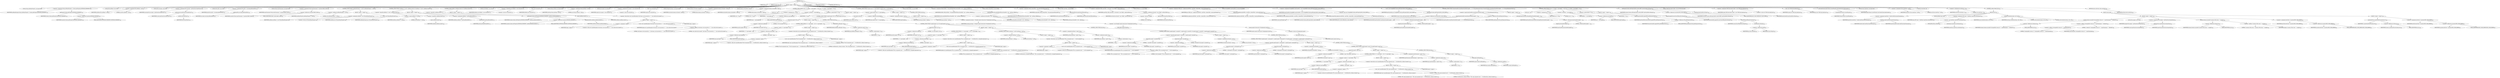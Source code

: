 digraph "run" {  
"211" [label = <(METHOD,run)<SUB>156</SUB>> ]
"10" [label = <(PARAM,this)<SUB>156</SUB>> ]
"212" [label = <(PARAM,String[] args)<SUB>156</SUB>> ]
"213" [label = <(BLOCK,&lt;empty&gt;,&lt;empty&gt;)<SUB>157</SUB>> ]
"214" [label = <(LOCAL,String antHomeProperty: java.lang.String)> ]
"215" [label = <(&lt;operator&gt;.assignment,String antHomeProperty = System.getProperty(ANTHOME_PROPERTY))<SUB>158</SUB>> ]
"216" [label = <(IDENTIFIER,antHomeProperty,String antHomeProperty = System.getProperty(ANTHOME_PROPERTY))<SUB>158</SUB>> ]
"217" [label = <(getProperty,System.getProperty(ANTHOME_PROPERTY))<SUB>158</SUB>> ]
"218" [label = <(IDENTIFIER,System,System.getProperty(ANTHOME_PROPERTY))<SUB>158</SUB>> ]
"219" [label = <(&lt;operator&gt;.fieldAccess,Launcher.ANTHOME_PROPERTY)<SUB>158</SUB>> ]
"220" [label = <(IDENTIFIER,Launcher,System.getProperty(ANTHOME_PROPERTY))<SUB>158</SUB>> ]
"221" [label = <(FIELD_IDENTIFIER,ANTHOME_PROPERTY,ANTHOME_PROPERTY)<SUB>158</SUB>> ]
"12" [label = <(LOCAL,File antHome: java.io.File)> ]
"222" [label = <(&lt;operator&gt;.assignment,File antHome = null)<SUB>159</SUB>> ]
"223" [label = <(IDENTIFIER,antHome,File antHome = null)<SUB>159</SUB>> ]
"224" [label = <(LITERAL,null,File antHome = null)<SUB>159</SUB>> ]
"225" [label = <(LOCAL,File sourceJar: java.io.File)> ]
"226" [label = <(&lt;operator&gt;.assignment,File sourceJar = getClassSource(getClass()))<SUB>161</SUB>> ]
"227" [label = <(IDENTIFIER,sourceJar,File sourceJar = getClassSource(getClass()))<SUB>161</SUB>> ]
"228" [label = <(getClassSource,getClassSource(getClass()))<SUB>161</SUB>> ]
"229" [label = <(IDENTIFIER,Locator,getClassSource(getClass()))<SUB>161</SUB>> ]
"230" [label = <(getClass,this.getClass())<SUB>161</SUB>> ]
"9" [label = <(IDENTIFIER,this,this.getClass())<SUB>161</SUB>> ]
"231" [label = <(LOCAL,File jarDir: java.io.File)> ]
"232" [label = <(&lt;operator&gt;.assignment,File jarDir = sourceJar.getParentFile())<SUB>162</SUB>> ]
"233" [label = <(IDENTIFIER,jarDir,File jarDir = sourceJar.getParentFile())<SUB>162</SUB>> ]
"234" [label = <(getParentFile,sourceJar.getParentFile())<SUB>162</SUB>> ]
"235" [label = <(IDENTIFIER,sourceJar,sourceJar.getParentFile())<SUB>162</SUB>> ]
"236" [label = <(LOCAL,String mainClassname: java.lang.String)> ]
"237" [label = <(&lt;operator&gt;.assignment,String mainClassname = Launcher.MAIN_CLASS)<SUB>163</SUB>> ]
"238" [label = <(IDENTIFIER,mainClassname,String mainClassname = Launcher.MAIN_CLASS)<SUB>163</SUB>> ]
"239" [label = <(&lt;operator&gt;.fieldAccess,Launcher.MAIN_CLASS)<SUB>163</SUB>> ]
"240" [label = <(IDENTIFIER,Launcher,String mainClassname = Launcher.MAIN_CLASS)<SUB>163</SUB>> ]
"241" [label = <(FIELD_IDENTIFIER,MAIN_CLASS,MAIN_CLASS)<SUB>163</SUB>> ]
"242" [label = <(CONTROL_STRUCTURE,if (antHomeProperty != null),if (antHomeProperty != null))<SUB>165</SUB>> ]
"243" [label = <(&lt;operator&gt;.notEquals,antHomeProperty != null)<SUB>165</SUB>> ]
"244" [label = <(IDENTIFIER,antHomeProperty,antHomeProperty != null)<SUB>165</SUB>> ]
"245" [label = <(LITERAL,null,antHomeProperty != null)<SUB>165</SUB>> ]
"246" [label = <(BLOCK,&lt;empty&gt;,&lt;empty&gt;)<SUB>165</SUB>> ]
"247" [label = <(&lt;operator&gt;.assignment,antHome = new File(antHomeProperty))<SUB>166</SUB>> ]
"248" [label = <(IDENTIFIER,antHome,antHome = new File(antHomeProperty))<SUB>166</SUB>> ]
"249" [label = <(&lt;operator&gt;.alloc,new File(antHomeProperty))<SUB>166</SUB>> ]
"250" [label = <(&lt;init&gt;,new File(antHomeProperty))<SUB>166</SUB>> ]
"11" [label = <(IDENTIFIER,antHome,new File(antHomeProperty))<SUB>166</SUB>> ]
"251" [label = <(IDENTIFIER,antHomeProperty,new File(antHomeProperty))<SUB>166</SUB>> ]
"252" [label = <(CONTROL_STRUCTURE,if (antHome == null || !antHome.exists()),if (antHome == null || !antHome.exists()))<SUB>169</SUB>> ]
"253" [label = <(&lt;operator&gt;.logicalOr,antHome == null || !antHome.exists())<SUB>169</SUB>> ]
"254" [label = <(&lt;operator&gt;.equals,antHome == null)<SUB>169</SUB>> ]
"255" [label = <(IDENTIFIER,antHome,antHome == null)<SUB>169</SUB>> ]
"256" [label = <(LITERAL,null,antHome == null)<SUB>169</SUB>> ]
"257" [label = <(&lt;operator&gt;.logicalNot,!antHome.exists())<SUB>169</SUB>> ]
"258" [label = <(exists,antHome.exists())<SUB>169</SUB>> ]
"259" [label = <(IDENTIFIER,antHome,antHome.exists())<SUB>169</SUB>> ]
"260" [label = <(BLOCK,&lt;empty&gt;,&lt;empty&gt;)<SUB>169</SUB>> ]
"261" [label = <(&lt;operator&gt;.assignment,antHome = jarDir.getParentFile())<SUB>170</SUB>> ]
"262" [label = <(IDENTIFIER,antHome,antHome = jarDir.getParentFile())<SUB>170</SUB>> ]
"263" [label = <(getParentFile,jarDir.getParentFile())<SUB>170</SUB>> ]
"264" [label = <(IDENTIFIER,jarDir,jarDir.getParentFile())<SUB>170</SUB>> ]
"265" [label = <(setProperty,System.setProperty(ANTHOME_PROPERTY, antHome.getAbsolutePath()))<SUB>171</SUB>> ]
"266" [label = <(IDENTIFIER,System,System.setProperty(ANTHOME_PROPERTY, antHome.getAbsolutePath()))<SUB>171</SUB>> ]
"267" [label = <(&lt;operator&gt;.fieldAccess,Launcher.ANTHOME_PROPERTY)<SUB>171</SUB>> ]
"268" [label = <(IDENTIFIER,Launcher,System.setProperty(ANTHOME_PROPERTY, antHome.getAbsolutePath()))<SUB>171</SUB>> ]
"269" [label = <(FIELD_IDENTIFIER,ANTHOME_PROPERTY,ANTHOME_PROPERTY)<SUB>171</SUB>> ]
"270" [label = <(getAbsolutePath,antHome.getAbsolutePath())<SUB>171</SUB>> ]
"271" [label = <(IDENTIFIER,antHome,antHome.getAbsolutePath())<SUB>171</SUB>> ]
"272" [label = <(CONTROL_STRUCTURE,if (!antHome.exists()),if (!antHome.exists()))<SUB>174</SUB>> ]
"273" [label = <(&lt;operator&gt;.logicalNot,!antHome.exists())<SUB>174</SUB>> ]
"274" [label = <(exists,antHome.exists())<SUB>174</SUB>> ]
"275" [label = <(IDENTIFIER,antHome,antHome.exists())<SUB>174</SUB>> ]
"276" [label = <(BLOCK,&lt;empty&gt;,&lt;empty&gt;)<SUB>174</SUB>> ]
"277" [label = <(&lt;operator&gt;.throw,throw new LaunchException(&quot;Ant home is set incorrectly or &quot; + &quot;ant could not be located&quot;);)<SUB>175</SUB>> ]
"278" [label = <(BLOCK,&lt;empty&gt;,&lt;empty&gt;)<SUB>175</SUB>> ]
"279" [label = <(&lt;operator&gt;.assignment,&lt;empty&gt;)> ]
"280" [label = <(IDENTIFIER,$obj4,&lt;empty&gt;)> ]
"281" [label = <(&lt;operator&gt;.alloc,new LaunchException(&quot;Ant home is set incorrectly or &quot; + &quot;ant could not be located&quot;))<SUB>175</SUB>> ]
"282" [label = <(&lt;init&gt;,new LaunchException(&quot;Ant home is set incorrectly or &quot; + &quot;ant could not be located&quot;))<SUB>175</SUB>> ]
"283" [label = <(IDENTIFIER,$obj4,new LaunchException(&quot;Ant home is set incorrectly or &quot; + &quot;ant could not be located&quot;))> ]
"284" [label = <(&lt;operator&gt;.addition,&quot;Ant home is set incorrectly or &quot; + &quot;ant could not be located&quot;)<SUB>175</SUB>> ]
"285" [label = <(LITERAL,&quot;Ant home is set incorrectly or &quot;,&quot;Ant home is set incorrectly or &quot; + &quot;ant could not be located&quot;)<SUB>175</SUB>> ]
"286" [label = <(LITERAL,&quot;ant could not be located&quot;,&quot;Ant home is set incorrectly or &quot; + &quot;ant could not be located&quot;)<SUB>176</SUB>> ]
"287" [label = <(IDENTIFIER,$obj4,&lt;empty&gt;)> ]
"14" [label = <(LOCAL,List libPaths: java.util.List)> ]
"288" [label = <(&lt;operator&gt;.assignment,List libPaths = new ArrayList())<SUB>179</SUB>> ]
"289" [label = <(IDENTIFIER,libPaths,List libPaths = new ArrayList())<SUB>179</SUB>> ]
"290" [label = <(&lt;operator&gt;.alloc,new ArrayList())<SUB>179</SUB>> ]
"291" [label = <(&lt;init&gt;,new ArrayList())<SUB>179</SUB>> ]
"13" [label = <(IDENTIFIER,libPaths,new ArrayList())<SUB>179</SUB>> ]
"292" [label = <(LOCAL,String cpString: java.lang.String)> ]
"293" [label = <(&lt;operator&gt;.assignment,String cpString = null)<SUB>180</SUB>> ]
"294" [label = <(IDENTIFIER,cpString,String cpString = null)<SUB>180</SUB>> ]
"295" [label = <(LITERAL,null,String cpString = null)<SUB>180</SUB>> ]
"16" [label = <(LOCAL,List argList: java.util.List)> ]
"296" [label = <(&lt;operator&gt;.assignment,List argList = new ArrayList())<SUB>181</SUB>> ]
"297" [label = <(IDENTIFIER,argList,List argList = new ArrayList())<SUB>181</SUB>> ]
"298" [label = <(&lt;operator&gt;.alloc,new ArrayList())<SUB>181</SUB>> ]
"299" [label = <(&lt;init&gt;,new ArrayList())<SUB>181</SUB>> ]
"15" [label = <(IDENTIFIER,argList,new ArrayList())<SUB>181</SUB>> ]
"300" [label = <(LOCAL,String[] newArgs: java.lang.String[])> ]
"301" [label = <(LOCAL,boolean noUserLib: boolean)> ]
"302" [label = <(&lt;operator&gt;.assignment,boolean noUserLib = false)<SUB>183</SUB>> ]
"303" [label = <(IDENTIFIER,noUserLib,boolean noUserLib = false)<SUB>183</SUB>> ]
"304" [label = <(LITERAL,false,boolean noUserLib = false)<SUB>183</SUB>> ]
"305" [label = <(LOCAL,boolean noClassPath: boolean)> ]
"306" [label = <(&lt;operator&gt;.assignment,boolean noClassPath = false)<SUB>184</SUB>> ]
"307" [label = <(IDENTIFIER,noClassPath,boolean noClassPath = false)<SUB>184</SUB>> ]
"308" [label = <(LITERAL,false,boolean noClassPath = false)<SUB>184</SUB>> ]
"309" [label = <(CONTROL_STRUCTURE,for (int i = 0; Some(i &lt; args.length); ++i),for (int i = 0; Some(i &lt; args.length); ++i))<SUB>186</SUB>> ]
"310" [label = <(LOCAL,int i: int)> ]
"311" [label = <(&lt;operator&gt;.assignment,int i = 0)<SUB>186</SUB>> ]
"312" [label = <(IDENTIFIER,i,int i = 0)<SUB>186</SUB>> ]
"313" [label = <(LITERAL,0,int i = 0)<SUB>186</SUB>> ]
"314" [label = <(&lt;operator&gt;.lessThan,i &lt; args.length)<SUB>186</SUB>> ]
"315" [label = <(IDENTIFIER,i,i &lt; args.length)<SUB>186</SUB>> ]
"316" [label = <(&lt;operator&gt;.fieldAccess,args.length)<SUB>186</SUB>> ]
"317" [label = <(IDENTIFIER,args,i &lt; args.length)<SUB>186</SUB>> ]
"318" [label = <(FIELD_IDENTIFIER,length,length)<SUB>186</SUB>> ]
"319" [label = <(&lt;operator&gt;.preIncrement,++i)<SUB>186</SUB>> ]
"320" [label = <(IDENTIFIER,i,++i)<SUB>186</SUB>> ]
"321" [label = <(BLOCK,&lt;empty&gt;,&lt;empty&gt;)<SUB>186</SUB>> ]
"322" [label = <(CONTROL_STRUCTURE,if (args[i].equals(&quot;-lib&quot;)),if (args[i].equals(&quot;-lib&quot;)))<SUB>187</SUB>> ]
"323" [label = <(equals,this.equals(&quot;-lib&quot;))<SUB>187</SUB>> ]
"324" [label = <(&lt;operator&gt;.indexAccess,args[i])<SUB>187</SUB>> ]
"325" [label = <(IDENTIFIER,args,this.equals(&quot;-lib&quot;))<SUB>187</SUB>> ]
"326" [label = <(IDENTIFIER,i,this.equals(&quot;-lib&quot;))<SUB>187</SUB>> ]
"327" [label = <(LITERAL,&quot;-lib&quot;,this.equals(&quot;-lib&quot;))<SUB>187</SUB>> ]
"328" [label = <(BLOCK,&lt;empty&gt;,&lt;empty&gt;)<SUB>187</SUB>> ]
"329" [label = <(CONTROL_STRUCTURE,if (i == args.length - 1),if (i == args.length - 1))<SUB>188</SUB>> ]
"330" [label = <(&lt;operator&gt;.equals,i == args.length - 1)<SUB>188</SUB>> ]
"331" [label = <(IDENTIFIER,i,i == args.length - 1)<SUB>188</SUB>> ]
"332" [label = <(&lt;operator&gt;.subtraction,args.length - 1)<SUB>188</SUB>> ]
"333" [label = <(&lt;operator&gt;.fieldAccess,args.length)<SUB>188</SUB>> ]
"334" [label = <(IDENTIFIER,args,args.length - 1)<SUB>188</SUB>> ]
"335" [label = <(FIELD_IDENTIFIER,length,length)<SUB>188</SUB>> ]
"336" [label = <(LITERAL,1,args.length - 1)<SUB>188</SUB>> ]
"337" [label = <(BLOCK,&lt;empty&gt;,&lt;empty&gt;)<SUB>188</SUB>> ]
"338" [label = <(&lt;operator&gt;.throw,throw new LaunchException(&quot;The -lib argument must &quot; + &quot;be followed by a library location&quot;);)<SUB>189</SUB>> ]
"339" [label = <(BLOCK,&lt;empty&gt;,&lt;empty&gt;)<SUB>189</SUB>> ]
"340" [label = <(&lt;operator&gt;.assignment,&lt;empty&gt;)> ]
"341" [label = <(IDENTIFIER,$obj7,&lt;empty&gt;)> ]
"342" [label = <(&lt;operator&gt;.alloc,new LaunchException(&quot;The -lib argument must &quot; + &quot;be followed by a library location&quot;))<SUB>189</SUB>> ]
"343" [label = <(&lt;init&gt;,new LaunchException(&quot;The -lib argument must &quot; + &quot;be followed by a library location&quot;))<SUB>189</SUB>> ]
"344" [label = <(IDENTIFIER,$obj7,new LaunchException(&quot;The -lib argument must &quot; + &quot;be followed by a library location&quot;))> ]
"345" [label = <(&lt;operator&gt;.addition,&quot;The -lib argument must &quot; + &quot;be followed by a library location&quot;)<SUB>189</SUB>> ]
"346" [label = <(LITERAL,&quot;The -lib argument must &quot;,&quot;The -lib argument must &quot; + &quot;be followed by a library location&quot;)<SUB>189</SUB>> ]
"347" [label = <(LITERAL,&quot;be followed by a library location&quot;,&quot;The -lib argument must &quot; + &quot;be followed by a library location&quot;)<SUB>190</SUB>> ]
"348" [label = <(IDENTIFIER,$obj7,&lt;empty&gt;)> ]
"349" [label = <(add,libPaths.add(args[++i]))<SUB>192</SUB>> ]
"350" [label = <(IDENTIFIER,libPaths,libPaths.add(args[++i]))<SUB>192</SUB>> ]
"351" [label = <(&lt;operator&gt;.indexAccess,args[++i])<SUB>192</SUB>> ]
"352" [label = <(IDENTIFIER,args,libPaths.add(args[++i]))<SUB>192</SUB>> ]
"353" [label = <(&lt;operator&gt;.preIncrement,++i)<SUB>192</SUB>> ]
"354" [label = <(IDENTIFIER,i,++i)<SUB>192</SUB>> ]
"355" [label = <(CONTROL_STRUCTURE,else,else)<SUB>193</SUB>> ]
"356" [label = <(CONTROL_STRUCTURE,if (args[i].equals(&quot;-cp&quot;)),if (args[i].equals(&quot;-cp&quot;)))<SUB>193</SUB>> ]
"357" [label = <(equals,this.equals(&quot;-cp&quot;))<SUB>193</SUB>> ]
"358" [label = <(&lt;operator&gt;.indexAccess,args[i])<SUB>193</SUB>> ]
"359" [label = <(IDENTIFIER,args,this.equals(&quot;-cp&quot;))<SUB>193</SUB>> ]
"360" [label = <(IDENTIFIER,i,this.equals(&quot;-cp&quot;))<SUB>193</SUB>> ]
"361" [label = <(LITERAL,&quot;-cp&quot;,this.equals(&quot;-cp&quot;))<SUB>193</SUB>> ]
"362" [label = <(BLOCK,&lt;empty&gt;,&lt;empty&gt;)<SUB>193</SUB>> ]
"363" [label = <(CONTROL_STRUCTURE,if (i == args.length - 1),if (i == args.length - 1))<SUB>194</SUB>> ]
"364" [label = <(&lt;operator&gt;.equals,i == args.length - 1)<SUB>194</SUB>> ]
"365" [label = <(IDENTIFIER,i,i == args.length - 1)<SUB>194</SUB>> ]
"366" [label = <(&lt;operator&gt;.subtraction,args.length - 1)<SUB>194</SUB>> ]
"367" [label = <(&lt;operator&gt;.fieldAccess,args.length)<SUB>194</SUB>> ]
"368" [label = <(IDENTIFIER,args,args.length - 1)<SUB>194</SUB>> ]
"369" [label = <(FIELD_IDENTIFIER,length,length)<SUB>194</SUB>> ]
"370" [label = <(LITERAL,1,args.length - 1)<SUB>194</SUB>> ]
"371" [label = <(BLOCK,&lt;empty&gt;,&lt;empty&gt;)<SUB>194</SUB>> ]
"372" [label = <(&lt;operator&gt;.throw,throw new LaunchException(&quot;The -cp argument must &quot; + &quot;be followed by a classpath expression&quot;);)<SUB>195</SUB>> ]
"373" [label = <(BLOCK,&lt;empty&gt;,&lt;empty&gt;)<SUB>195</SUB>> ]
"374" [label = <(&lt;operator&gt;.assignment,&lt;empty&gt;)> ]
"375" [label = <(IDENTIFIER,$obj8,&lt;empty&gt;)> ]
"376" [label = <(&lt;operator&gt;.alloc,new LaunchException(&quot;The -cp argument must &quot; + &quot;be followed by a classpath expression&quot;))<SUB>195</SUB>> ]
"377" [label = <(&lt;init&gt;,new LaunchException(&quot;The -cp argument must &quot; + &quot;be followed by a classpath expression&quot;))<SUB>195</SUB>> ]
"378" [label = <(IDENTIFIER,$obj8,new LaunchException(&quot;The -cp argument must &quot; + &quot;be followed by a classpath expression&quot;))> ]
"379" [label = <(&lt;operator&gt;.addition,&quot;The -cp argument must &quot; + &quot;be followed by a classpath expression&quot;)<SUB>195</SUB>> ]
"380" [label = <(LITERAL,&quot;The -cp argument must &quot;,&quot;The -cp argument must &quot; + &quot;be followed by a classpath expression&quot;)<SUB>195</SUB>> ]
"381" [label = <(LITERAL,&quot;be followed by a classpath expression&quot;,&quot;The -cp argument must &quot; + &quot;be followed by a classpath expression&quot;)<SUB>196</SUB>> ]
"382" [label = <(IDENTIFIER,$obj8,&lt;empty&gt;)> ]
"383" [label = <(CONTROL_STRUCTURE,if (cpString != null),if (cpString != null))<SUB>198</SUB>> ]
"384" [label = <(&lt;operator&gt;.notEquals,cpString != null)<SUB>198</SUB>> ]
"385" [label = <(IDENTIFIER,cpString,cpString != null)<SUB>198</SUB>> ]
"386" [label = <(LITERAL,null,cpString != null)<SUB>198</SUB>> ]
"387" [label = <(BLOCK,&lt;empty&gt;,&lt;empty&gt;)<SUB>198</SUB>> ]
"388" [label = <(&lt;operator&gt;.throw,throw new LaunchException(&quot;The -cp argument must &quot; + &quot;not be repeated&quot;);)<SUB>199</SUB>> ]
"389" [label = <(BLOCK,&lt;empty&gt;,&lt;empty&gt;)<SUB>199</SUB>> ]
"390" [label = <(&lt;operator&gt;.assignment,&lt;empty&gt;)> ]
"391" [label = <(IDENTIFIER,$obj9,&lt;empty&gt;)> ]
"392" [label = <(&lt;operator&gt;.alloc,new LaunchException(&quot;The -cp argument must &quot; + &quot;not be repeated&quot;))<SUB>199</SUB>> ]
"393" [label = <(&lt;init&gt;,new LaunchException(&quot;The -cp argument must &quot; + &quot;not be repeated&quot;))<SUB>199</SUB>> ]
"394" [label = <(IDENTIFIER,$obj9,new LaunchException(&quot;The -cp argument must &quot; + &quot;not be repeated&quot;))> ]
"395" [label = <(&lt;operator&gt;.addition,&quot;The -cp argument must &quot; + &quot;not be repeated&quot;)<SUB>199</SUB>> ]
"396" [label = <(LITERAL,&quot;The -cp argument must &quot;,&quot;The -cp argument must &quot; + &quot;not be repeated&quot;)<SUB>199</SUB>> ]
"397" [label = <(LITERAL,&quot;not be repeated&quot;,&quot;The -cp argument must &quot; + &quot;not be repeated&quot;)<SUB>200</SUB>> ]
"398" [label = <(IDENTIFIER,$obj9,&lt;empty&gt;)> ]
"399" [label = <(&lt;operator&gt;.assignment,cpString = args[++i])<SUB>202</SUB>> ]
"400" [label = <(IDENTIFIER,cpString,cpString = args[++i])<SUB>202</SUB>> ]
"401" [label = <(&lt;operator&gt;.indexAccess,args[++i])<SUB>202</SUB>> ]
"402" [label = <(IDENTIFIER,args,cpString = args[++i])<SUB>202</SUB>> ]
"403" [label = <(&lt;operator&gt;.preIncrement,++i)<SUB>202</SUB>> ]
"404" [label = <(IDENTIFIER,i,++i)<SUB>202</SUB>> ]
"405" [label = <(CONTROL_STRUCTURE,else,else)<SUB>203</SUB>> ]
"406" [label = <(CONTROL_STRUCTURE,if (args[i].equals(&quot;--nouserlib&quot;) || args[i].equals(&quot;-nouserlib&quot;)),if (args[i].equals(&quot;--nouserlib&quot;) || args[i].equals(&quot;-nouserlib&quot;)))<SUB>203</SUB>> ]
"407" [label = <(&lt;operator&gt;.logicalOr,args[i].equals(&quot;--nouserlib&quot;) || args[i].equals(&quot;-nouserlib&quot;))<SUB>203</SUB>> ]
"408" [label = <(equals,this.equals(&quot;--nouserlib&quot;))<SUB>203</SUB>> ]
"409" [label = <(&lt;operator&gt;.indexAccess,args[i])<SUB>203</SUB>> ]
"410" [label = <(IDENTIFIER,args,this.equals(&quot;--nouserlib&quot;))<SUB>203</SUB>> ]
"411" [label = <(IDENTIFIER,i,this.equals(&quot;--nouserlib&quot;))<SUB>203</SUB>> ]
"412" [label = <(LITERAL,&quot;--nouserlib&quot;,this.equals(&quot;--nouserlib&quot;))<SUB>203</SUB>> ]
"413" [label = <(equals,this.equals(&quot;-nouserlib&quot;))<SUB>203</SUB>> ]
"414" [label = <(&lt;operator&gt;.indexAccess,args[i])<SUB>203</SUB>> ]
"415" [label = <(IDENTIFIER,args,this.equals(&quot;-nouserlib&quot;))<SUB>203</SUB>> ]
"416" [label = <(IDENTIFIER,i,this.equals(&quot;-nouserlib&quot;))<SUB>203</SUB>> ]
"417" [label = <(LITERAL,&quot;-nouserlib&quot;,this.equals(&quot;-nouserlib&quot;))<SUB>203</SUB>> ]
"418" [label = <(BLOCK,&lt;empty&gt;,&lt;empty&gt;)<SUB>203</SUB>> ]
"419" [label = <(&lt;operator&gt;.assignment,noUserLib = true)<SUB>204</SUB>> ]
"420" [label = <(IDENTIFIER,noUserLib,noUserLib = true)<SUB>204</SUB>> ]
"421" [label = <(LITERAL,true,noUserLib = true)<SUB>204</SUB>> ]
"422" [label = <(CONTROL_STRUCTURE,else,else)<SUB>205</SUB>> ]
"423" [label = <(CONTROL_STRUCTURE,if (args[i].equals(&quot;--noclasspath&quot;) || args[i].equals(&quot;-noclasspath&quot;)),if (args[i].equals(&quot;--noclasspath&quot;) || args[i].equals(&quot;-noclasspath&quot;)))<SUB>205</SUB>> ]
"424" [label = <(&lt;operator&gt;.logicalOr,args[i].equals(&quot;--noclasspath&quot;) || args[i].equals(&quot;-noclasspath&quot;))<SUB>205</SUB>> ]
"425" [label = <(equals,this.equals(&quot;--noclasspath&quot;))<SUB>205</SUB>> ]
"426" [label = <(&lt;operator&gt;.indexAccess,args[i])<SUB>205</SUB>> ]
"427" [label = <(IDENTIFIER,args,this.equals(&quot;--noclasspath&quot;))<SUB>205</SUB>> ]
"428" [label = <(IDENTIFIER,i,this.equals(&quot;--noclasspath&quot;))<SUB>205</SUB>> ]
"429" [label = <(LITERAL,&quot;--noclasspath&quot;,this.equals(&quot;--noclasspath&quot;))<SUB>205</SUB>> ]
"430" [label = <(equals,this.equals(&quot;-noclasspath&quot;))<SUB>205</SUB>> ]
"431" [label = <(&lt;operator&gt;.indexAccess,args[i])<SUB>205</SUB>> ]
"432" [label = <(IDENTIFIER,args,this.equals(&quot;-noclasspath&quot;))<SUB>205</SUB>> ]
"433" [label = <(IDENTIFIER,i,this.equals(&quot;-noclasspath&quot;))<SUB>205</SUB>> ]
"434" [label = <(LITERAL,&quot;-noclasspath&quot;,this.equals(&quot;-noclasspath&quot;))<SUB>205</SUB>> ]
"435" [label = <(BLOCK,&lt;empty&gt;,&lt;empty&gt;)<SUB>205</SUB>> ]
"436" [label = <(&lt;operator&gt;.assignment,noClassPath = true)<SUB>206</SUB>> ]
"437" [label = <(IDENTIFIER,noClassPath,noClassPath = true)<SUB>206</SUB>> ]
"438" [label = <(LITERAL,true,noClassPath = true)<SUB>206</SUB>> ]
"439" [label = <(CONTROL_STRUCTURE,else,else)<SUB>207</SUB>> ]
"440" [label = <(CONTROL_STRUCTURE,if (args[i].equals(&quot;-main&quot;)),if (args[i].equals(&quot;-main&quot;)))<SUB>207</SUB>> ]
"441" [label = <(equals,this.equals(&quot;-main&quot;))<SUB>207</SUB>> ]
"442" [label = <(&lt;operator&gt;.indexAccess,args[i])<SUB>207</SUB>> ]
"443" [label = <(IDENTIFIER,args,this.equals(&quot;-main&quot;))<SUB>207</SUB>> ]
"444" [label = <(IDENTIFIER,i,this.equals(&quot;-main&quot;))<SUB>207</SUB>> ]
"445" [label = <(LITERAL,&quot;-main&quot;,this.equals(&quot;-main&quot;))<SUB>207</SUB>> ]
"446" [label = <(BLOCK,&lt;empty&gt;,&lt;empty&gt;)<SUB>207</SUB>> ]
"447" [label = <(CONTROL_STRUCTURE,if (i == args.length - 1),if (i == args.length - 1))<SUB>208</SUB>> ]
"448" [label = <(&lt;operator&gt;.equals,i == args.length - 1)<SUB>208</SUB>> ]
"449" [label = <(IDENTIFIER,i,i == args.length - 1)<SUB>208</SUB>> ]
"450" [label = <(&lt;operator&gt;.subtraction,args.length - 1)<SUB>208</SUB>> ]
"451" [label = <(&lt;operator&gt;.fieldAccess,args.length)<SUB>208</SUB>> ]
"452" [label = <(IDENTIFIER,args,args.length - 1)<SUB>208</SUB>> ]
"453" [label = <(FIELD_IDENTIFIER,length,length)<SUB>208</SUB>> ]
"454" [label = <(LITERAL,1,args.length - 1)<SUB>208</SUB>> ]
"455" [label = <(BLOCK,&lt;empty&gt;,&lt;empty&gt;)<SUB>208</SUB>> ]
"456" [label = <(&lt;operator&gt;.throw,throw new LaunchException(&quot;The -main argument must &quot; + &quot;be followed by a library location&quot;);)<SUB>209</SUB>> ]
"457" [label = <(BLOCK,&lt;empty&gt;,&lt;empty&gt;)<SUB>209</SUB>> ]
"458" [label = <(&lt;operator&gt;.assignment,&lt;empty&gt;)> ]
"459" [label = <(IDENTIFIER,$obj10,&lt;empty&gt;)> ]
"460" [label = <(&lt;operator&gt;.alloc,new LaunchException(&quot;The -main argument must &quot; + &quot;be followed by a library location&quot;))<SUB>209</SUB>> ]
"461" [label = <(&lt;init&gt;,new LaunchException(&quot;The -main argument must &quot; + &quot;be followed by a library location&quot;))<SUB>209</SUB>> ]
"462" [label = <(IDENTIFIER,$obj10,new LaunchException(&quot;The -main argument must &quot; + &quot;be followed by a library location&quot;))> ]
"463" [label = <(&lt;operator&gt;.addition,&quot;The -main argument must &quot; + &quot;be followed by a library location&quot;)<SUB>209</SUB>> ]
"464" [label = <(LITERAL,&quot;The -main argument must &quot;,&quot;The -main argument must &quot; + &quot;be followed by a library location&quot;)<SUB>209</SUB>> ]
"465" [label = <(LITERAL,&quot;be followed by a library location&quot;,&quot;The -main argument must &quot; + &quot;be followed by a library location&quot;)<SUB>210</SUB>> ]
"466" [label = <(IDENTIFIER,$obj10,&lt;empty&gt;)> ]
"467" [label = <(&lt;operator&gt;.assignment,mainClassname = args[++i])<SUB>212</SUB>> ]
"468" [label = <(IDENTIFIER,mainClassname,mainClassname = args[++i])<SUB>212</SUB>> ]
"469" [label = <(&lt;operator&gt;.indexAccess,args[++i])<SUB>212</SUB>> ]
"470" [label = <(IDENTIFIER,args,mainClassname = args[++i])<SUB>212</SUB>> ]
"471" [label = <(&lt;operator&gt;.preIncrement,++i)<SUB>212</SUB>> ]
"472" [label = <(IDENTIFIER,i,++i)<SUB>212</SUB>> ]
"473" [label = <(CONTROL_STRUCTURE,else,else)<SUB>213</SUB>> ]
"474" [label = <(BLOCK,&lt;empty&gt;,&lt;empty&gt;)<SUB>213</SUB>> ]
"475" [label = <(add,argList.add(args[i]))<SUB>214</SUB>> ]
"476" [label = <(IDENTIFIER,argList,argList.add(args[i]))<SUB>214</SUB>> ]
"477" [label = <(&lt;operator&gt;.indexAccess,args[i])<SUB>214</SUB>> ]
"478" [label = <(IDENTIFIER,args,argList.add(args[i]))<SUB>214</SUB>> ]
"479" [label = <(IDENTIFIER,i,argList.add(args[i]))<SUB>214</SUB>> ]
"480" [label = <(CONTROL_STRUCTURE,if (argList.size() == args.length),if (argList.size() == args.length))<SUB>221</SUB>> ]
"481" [label = <(&lt;operator&gt;.equals,argList.size() == args.length)<SUB>221</SUB>> ]
"482" [label = <(size,argList.size())<SUB>221</SUB>> ]
"483" [label = <(IDENTIFIER,argList,argList.size())<SUB>221</SUB>> ]
"484" [label = <(&lt;operator&gt;.fieldAccess,args.length)<SUB>221</SUB>> ]
"485" [label = <(IDENTIFIER,args,argList.size() == args.length)<SUB>221</SUB>> ]
"486" [label = <(FIELD_IDENTIFIER,length,length)<SUB>221</SUB>> ]
"487" [label = <(BLOCK,&lt;empty&gt;,&lt;empty&gt;)<SUB>221</SUB>> ]
"488" [label = <(&lt;operator&gt;.assignment,newArgs = args)<SUB>222</SUB>> ]
"489" [label = <(IDENTIFIER,newArgs,newArgs = args)<SUB>222</SUB>> ]
"490" [label = <(IDENTIFIER,args,newArgs = args)<SUB>222</SUB>> ]
"491" [label = <(CONTROL_STRUCTURE,else,else)<SUB>223</SUB>> ]
"492" [label = <(BLOCK,&lt;empty&gt;,&lt;empty&gt;)<SUB>223</SUB>> ]
"493" [label = <(&lt;operator&gt;.assignment,newArgs = (String[]) argList.toArray(new String[argList.size()]))<SUB>224</SUB>> ]
"494" [label = <(IDENTIFIER,newArgs,newArgs = (String[]) argList.toArray(new String[argList.size()]))<SUB>224</SUB>> ]
"495" [label = <(&lt;operator&gt;.cast,(String[]) argList.toArray(new String[argList.size()]))<SUB>224</SUB>> ]
"496" [label = <(TYPE_REF,String[],String[])<SUB>224</SUB>> ]
"497" [label = <(toArray,argList.toArray(new String[argList.size()]))<SUB>224</SUB>> ]
"498" [label = <(IDENTIFIER,argList,argList.toArray(new String[argList.size()]))<SUB>224</SUB>> ]
"499" [label = <(&lt;operator&gt;.alloc,new String[argList.size()])> ]
"500" [label = <(size,argList.size())<SUB>224</SUB>> ]
"501" [label = <(IDENTIFIER,argList,argList.size())<SUB>224</SUB>> ]
"502" [label = <(LOCAL,URL[] libURLs: java.net.URL[])> ]
"503" [label = <(&lt;operator&gt;.assignment,URL[] libURLs = this.getLibPathURLs(noClassPath ? null : cpString, libPaths))<SUB>227</SUB>> ]
"504" [label = <(IDENTIFIER,libURLs,URL[] libURLs = this.getLibPathURLs(noClassPath ? null : cpString, libPaths))<SUB>227</SUB>> ]
"505" [label = <(getLibPathURLs,this.getLibPathURLs(noClassPath ? null : cpString, libPaths))<SUB>227</SUB>> ]
"17" [label = <(IDENTIFIER,this,this.getLibPathURLs(noClassPath ? null : cpString, libPaths))<SUB>227</SUB>> ]
"506" [label = <(&lt;operator&gt;.conditional,noClassPath ? null : cpString)<SUB>228</SUB>> ]
"507" [label = <(IDENTIFIER,noClassPath,noClassPath ? null : cpString)<SUB>228</SUB>> ]
"508" [label = <(LITERAL,null,noClassPath ? null : cpString)<SUB>228</SUB>> ]
"509" [label = <(IDENTIFIER,cpString,noClassPath ? null : cpString)<SUB>228</SUB>> ]
"510" [label = <(IDENTIFIER,libPaths,this.getLibPathURLs(noClassPath ? null : cpString, libPaths))<SUB>228</SUB>> ]
"511" [label = <(LOCAL,URL[] systemURLs: java.net.URL[])> ]
"512" [label = <(&lt;operator&gt;.assignment,URL[] systemURLs = this.getSystemURLs(jarDir))<SUB>229</SUB>> ]
"513" [label = <(IDENTIFIER,systemURLs,URL[] systemURLs = this.getSystemURLs(jarDir))<SUB>229</SUB>> ]
"514" [label = <(getSystemURLs,this.getSystemURLs(jarDir))<SUB>229</SUB>> ]
"18" [label = <(IDENTIFIER,this,this.getSystemURLs(jarDir))<SUB>229</SUB>> ]
"515" [label = <(IDENTIFIER,jarDir,this.getSystemURLs(jarDir))<SUB>229</SUB>> ]
"516" [label = <(LOCAL,URL[] userURLs: java.net.URL[])> ]
"517" [label = <(&lt;operator&gt;.assignment,URL[] userURLs = noUserLib ? new URL[0] : getUserURLs())<SUB>230</SUB>> ]
"518" [label = <(IDENTIFIER,userURLs,URL[] userURLs = noUserLib ? new URL[0] : getUserURLs())<SUB>230</SUB>> ]
"519" [label = <(&lt;operator&gt;.conditional,noUserLib ? new URL[0] : getUserURLs())<SUB>230</SUB>> ]
"520" [label = <(IDENTIFIER,noUserLib,noUserLib ? new URL[0] : getUserURLs())<SUB>230</SUB>> ]
"521" [label = <(&lt;operator&gt;.alloc,new URL[0])> ]
"522" [label = <(LITERAL,0,new URL[0])<SUB>230</SUB>> ]
"523" [label = <(getUserURLs,this.getUserURLs())<SUB>230</SUB>> ]
"19" [label = <(IDENTIFIER,this,this.getUserURLs())<SUB>230</SUB>> ]
"524" [label = <(LOCAL,URL[] jars: java.net.URL[])> ]
"525" [label = <(&lt;operator&gt;.assignment,URL[] jars = getJarArray(libURLs, userURLs, systemURLs, Locator.getToolsJar()))<SUB>232</SUB>> ]
"526" [label = <(IDENTIFIER,jars,URL[] jars = getJarArray(libURLs, userURLs, systemURLs, Locator.getToolsJar()))<SUB>232</SUB>> ]
"527" [label = <(getJarArray,getJarArray(libURLs, userURLs, systemURLs, Locator.getToolsJar()))<SUB>232</SUB>> ]
"20" [label = <(IDENTIFIER,this,getJarArray(libURLs, userURLs, systemURLs, Locator.getToolsJar()))<SUB>232</SUB>> ]
"528" [label = <(IDENTIFIER,libURLs,getJarArray(libURLs, userURLs, systemURLs, Locator.getToolsJar()))<SUB>233</SUB>> ]
"529" [label = <(IDENTIFIER,userURLs,getJarArray(libURLs, userURLs, systemURLs, Locator.getToolsJar()))<SUB>233</SUB>> ]
"530" [label = <(IDENTIFIER,systemURLs,getJarArray(libURLs, userURLs, systemURLs, Locator.getToolsJar()))<SUB>233</SUB>> ]
"531" [label = <(getToolsJar,getToolsJar())<SUB>233</SUB>> ]
"532" [label = <(IDENTIFIER,Locator,getToolsJar())<SUB>233</SUB>> ]
"22" [label = <(LOCAL,StringBuffer baseClassPath: java.lang.StringBuffer)> ]
"533" [label = <(&lt;operator&gt;.assignment,StringBuffer baseClassPath = new StringBuffer(System.getProperty(JAVA_CLASS_PATH)))<SUB>236</SUB>> ]
"534" [label = <(IDENTIFIER,baseClassPath,StringBuffer baseClassPath = new StringBuffer(System.getProperty(JAVA_CLASS_PATH)))<SUB>236</SUB>> ]
"535" [label = <(&lt;operator&gt;.alloc,new StringBuffer(System.getProperty(JAVA_CLASS_PATH)))<SUB>237</SUB>> ]
"536" [label = <(&lt;init&gt;,new StringBuffer(System.getProperty(JAVA_CLASS_PATH)))<SUB>237</SUB>> ]
"21" [label = <(IDENTIFIER,baseClassPath,new StringBuffer(System.getProperty(JAVA_CLASS_PATH)))<SUB>236</SUB>> ]
"537" [label = <(getProperty,System.getProperty(JAVA_CLASS_PATH))<SUB>237</SUB>> ]
"538" [label = <(IDENTIFIER,System,System.getProperty(JAVA_CLASS_PATH))<SUB>237</SUB>> ]
"539" [label = <(&lt;operator&gt;.fieldAccess,Launcher.JAVA_CLASS_PATH)<SUB>237</SUB>> ]
"540" [label = <(IDENTIFIER,Launcher,System.getProperty(JAVA_CLASS_PATH))<SUB>237</SUB>> ]
"541" [label = <(FIELD_IDENTIFIER,JAVA_CLASS_PATH,JAVA_CLASS_PATH)<SUB>237</SUB>> ]
"542" [label = <(CONTROL_STRUCTURE,if (baseClassPath.charAt(baseClassPath.length() - 1) == File.pathSeparatorChar),if (baseClassPath.charAt(baseClassPath.length() - 1) == File.pathSeparatorChar))<SUB>238</SUB>> ]
"543" [label = <(&lt;operator&gt;.equals,baseClassPath.charAt(baseClassPath.length() - 1) == File.pathSeparatorChar)<SUB>238</SUB>> ]
"544" [label = <(charAt,baseClassPath.charAt(baseClassPath.length() - 1))<SUB>238</SUB>> ]
"545" [label = <(IDENTIFIER,baseClassPath,baseClassPath.charAt(baseClassPath.length() - 1))<SUB>238</SUB>> ]
"546" [label = <(&lt;operator&gt;.subtraction,baseClassPath.length() - 1)<SUB>238</SUB>> ]
"547" [label = <(length,baseClassPath.length())<SUB>238</SUB>> ]
"548" [label = <(IDENTIFIER,baseClassPath,baseClassPath.length())<SUB>238</SUB>> ]
"549" [label = <(LITERAL,1,baseClassPath.length() - 1)<SUB>238</SUB>> ]
"550" [label = <(&lt;operator&gt;.fieldAccess,File.pathSeparatorChar)<SUB>239</SUB>> ]
"551" [label = <(IDENTIFIER,File,baseClassPath.charAt(baseClassPath.length() - 1) == File.pathSeparatorChar)<SUB>239</SUB>> ]
"552" [label = <(FIELD_IDENTIFIER,pathSeparatorChar,pathSeparatorChar)<SUB>239</SUB>> ]
"553" [label = <(BLOCK,&lt;empty&gt;,&lt;empty&gt;)<SUB>239</SUB>> ]
"554" [label = <(setLength,baseClassPath.setLength(baseClassPath.length() - 1))<SUB>240</SUB>> ]
"555" [label = <(IDENTIFIER,baseClassPath,baseClassPath.setLength(baseClassPath.length() - 1))<SUB>240</SUB>> ]
"556" [label = <(&lt;operator&gt;.subtraction,baseClassPath.length() - 1)<SUB>240</SUB>> ]
"557" [label = <(length,baseClassPath.length())<SUB>240</SUB>> ]
"558" [label = <(IDENTIFIER,baseClassPath,baseClassPath.length())<SUB>240</SUB>> ]
"559" [label = <(LITERAL,1,baseClassPath.length() - 1)<SUB>240</SUB>> ]
"560" [label = <(CONTROL_STRUCTURE,for (int i = 0; Some(i &lt; jars.length); ++i),for (int i = 0; Some(i &lt; jars.length); ++i))<SUB>243</SUB>> ]
"561" [label = <(LOCAL,int i: int)> ]
"562" [label = <(&lt;operator&gt;.assignment,int i = 0)<SUB>243</SUB>> ]
"563" [label = <(IDENTIFIER,i,int i = 0)<SUB>243</SUB>> ]
"564" [label = <(LITERAL,0,int i = 0)<SUB>243</SUB>> ]
"565" [label = <(&lt;operator&gt;.lessThan,i &lt; jars.length)<SUB>243</SUB>> ]
"566" [label = <(IDENTIFIER,i,i &lt; jars.length)<SUB>243</SUB>> ]
"567" [label = <(&lt;operator&gt;.fieldAccess,jars.length)<SUB>243</SUB>> ]
"568" [label = <(IDENTIFIER,jars,i &lt; jars.length)<SUB>243</SUB>> ]
"569" [label = <(FIELD_IDENTIFIER,length,length)<SUB>243</SUB>> ]
"570" [label = <(&lt;operator&gt;.preIncrement,++i)<SUB>243</SUB>> ]
"571" [label = <(IDENTIFIER,i,++i)<SUB>243</SUB>> ]
"572" [label = <(BLOCK,&lt;empty&gt;,&lt;empty&gt;)<SUB>243</SUB>> ]
"573" [label = <(append,baseClassPath.append(File.pathSeparatorChar))<SUB>244</SUB>> ]
"574" [label = <(IDENTIFIER,baseClassPath,baseClassPath.append(File.pathSeparatorChar))<SUB>244</SUB>> ]
"575" [label = <(&lt;operator&gt;.fieldAccess,File.pathSeparatorChar)<SUB>244</SUB>> ]
"576" [label = <(IDENTIFIER,File,baseClassPath.append(File.pathSeparatorChar))<SUB>244</SUB>> ]
"577" [label = <(FIELD_IDENTIFIER,pathSeparatorChar,pathSeparatorChar)<SUB>244</SUB>> ]
"578" [label = <(append,append(Locator.fromURI(jars[i].toString())))<SUB>245</SUB>> ]
"579" [label = <(IDENTIFIER,baseClassPath,append(Locator.fromURI(jars[i].toString())))<SUB>245</SUB>> ]
"580" [label = <(fromURI,fromURI(jars[i].toString()))<SUB>245</SUB>> ]
"581" [label = <(IDENTIFIER,Locator,fromURI(jars[i].toString()))<SUB>245</SUB>> ]
"582" [label = <(toString,this.toString())<SUB>245</SUB>> ]
"583" [label = <(&lt;operator&gt;.indexAccess,jars[i])<SUB>245</SUB>> ]
"584" [label = <(IDENTIFIER,jars,this.toString())<SUB>245</SUB>> ]
"585" [label = <(IDENTIFIER,i,this.toString())<SUB>245</SUB>> ]
"586" [label = <(setProperty,System.setProperty(JAVA_CLASS_PATH, baseClassPath.toString()))<SUB>248</SUB>> ]
"587" [label = <(IDENTIFIER,System,System.setProperty(JAVA_CLASS_PATH, baseClassPath.toString()))<SUB>248</SUB>> ]
"588" [label = <(&lt;operator&gt;.fieldAccess,Launcher.JAVA_CLASS_PATH)<SUB>248</SUB>> ]
"589" [label = <(IDENTIFIER,Launcher,System.setProperty(JAVA_CLASS_PATH, baseClassPath.toString()))<SUB>248</SUB>> ]
"590" [label = <(FIELD_IDENTIFIER,JAVA_CLASS_PATH,JAVA_CLASS_PATH)<SUB>248</SUB>> ]
"591" [label = <(toString,baseClassPath.toString())<SUB>248</SUB>> ]
"592" [label = <(IDENTIFIER,baseClassPath,baseClassPath.toString())<SUB>248</SUB>> ]
"24" [label = <(LOCAL,URLClassLoader loader: java.net.URLClassLoader)> ]
"593" [label = <(&lt;operator&gt;.assignment,URLClassLoader loader = new URLClassLoader(jars))<SUB>250</SUB>> ]
"594" [label = <(IDENTIFIER,loader,URLClassLoader loader = new URLClassLoader(jars))<SUB>250</SUB>> ]
"595" [label = <(&lt;operator&gt;.alloc,new URLClassLoader(jars))<SUB>250</SUB>> ]
"596" [label = <(&lt;init&gt;,new URLClassLoader(jars))<SUB>250</SUB>> ]
"23" [label = <(IDENTIFIER,loader,new URLClassLoader(jars))<SUB>250</SUB>> ]
"597" [label = <(IDENTIFIER,jars,new URLClassLoader(jars))<SUB>250</SUB>> ]
"598" [label = <(setContextClassLoader,Thread.currentThread().setContextClassLoader(loader))<SUB>251</SUB>> ]
"599" [label = <(currentThread,Thread.currentThread())<SUB>251</SUB>> ]
"600" [label = <(IDENTIFIER,Thread,Thread.currentThread())<SUB>251</SUB>> ]
"601" [label = <(IDENTIFIER,loader,Thread.currentThread().setContextClassLoader(loader))<SUB>251</SUB>> ]
"602" [label = <(LOCAL,Class mainClass: java.lang.Class)> ]
"603" [label = <(&lt;operator&gt;.assignment,Class mainClass = null)<SUB>252</SUB>> ]
"604" [label = <(IDENTIFIER,mainClass,Class mainClass = null)<SUB>252</SUB>> ]
"605" [label = <(LITERAL,null,Class mainClass = null)<SUB>252</SUB>> ]
"606" [label = <(LOCAL,int exitCode: int)> ]
"607" [label = <(&lt;operator&gt;.assignment,int exitCode = 0)<SUB>253</SUB>> ]
"608" [label = <(IDENTIFIER,exitCode,int exitCode = 0)<SUB>253</SUB>> ]
"609" [label = <(LITERAL,0,int exitCode = 0)<SUB>253</SUB>> ]
"610" [label = <(CONTROL_STRUCTURE,try,try)<SUB>254</SUB>> ]
"611" [label = <(BLOCK,try,try)<SUB>254</SUB>> ]
"612" [label = <(&lt;operator&gt;.assignment,mainClass = loader.loadClass(mainClassname))<SUB>255</SUB>> ]
"613" [label = <(IDENTIFIER,mainClass,mainClass = loader.loadClass(mainClassname))<SUB>255</SUB>> ]
"614" [label = <(loadClass,loader.loadClass(mainClassname))<SUB>255</SUB>> ]
"615" [label = <(IDENTIFIER,loader,loader.loadClass(mainClassname))<SUB>255</SUB>> ]
"616" [label = <(IDENTIFIER,mainClassname,loader.loadClass(mainClassname))<SUB>255</SUB>> ]
"617" [label = <(LOCAL,AntMain main: ANY)> ]
"618" [label = <(&lt;operator&gt;.assignment,ANY main = (AntMain) mainClass.newInstance())<SUB>256</SUB>> ]
"619" [label = <(IDENTIFIER,main,ANY main = (AntMain) mainClass.newInstance())<SUB>256</SUB>> ]
"620" [label = <(&lt;operator&gt;.cast,(AntMain) mainClass.newInstance())<SUB>256</SUB>> ]
"621" [label = <(TYPE_REF,AntMain,AntMain)<SUB>256</SUB>> ]
"622" [label = <(newInstance,mainClass.newInstance())<SUB>256</SUB>> ]
"623" [label = <(IDENTIFIER,mainClass,mainClass.newInstance())<SUB>256</SUB>> ]
"624" [label = <(startAnt,startAnt(newArgs, null, null))<SUB>257</SUB>> ]
"625" [label = <(IDENTIFIER,main,startAnt(newArgs, null, null))<SUB>257</SUB>> ]
"626" [label = <(IDENTIFIER,newArgs,startAnt(newArgs, null, null))<SUB>257</SUB>> ]
"627" [label = <(LITERAL,null,startAnt(newArgs, null, null))<SUB>257</SUB>> ]
"628" [label = <(LITERAL,null,startAnt(newArgs, null, null))<SUB>257</SUB>> ]
"629" [label = <(BLOCK,catch,catch)> ]
"630" [label = <(BLOCK,&lt;empty&gt;,&lt;empty&gt;)<SUB>258</SUB>> ]
"631" [label = <(println,System.err.println(&quot;Incompatible version of &quot; + mainClassname + &quot; detected&quot;))<SUB>259</SUB>> ]
"632" [label = <(&lt;operator&gt;.fieldAccess,System.err)<SUB>259</SUB>> ]
"633" [label = <(IDENTIFIER,System,System.err.println(&quot;Incompatible version of &quot; + mainClassname + &quot; detected&quot;))<SUB>259</SUB>> ]
"634" [label = <(FIELD_IDENTIFIER,err,err)<SUB>259</SUB>> ]
"635" [label = <(&lt;operator&gt;.addition,&quot;Incompatible version of &quot; + mainClassname + &quot; detected&quot;)<SUB>260</SUB>> ]
"636" [label = <(&lt;operator&gt;.addition,&quot;Incompatible version of &quot; + mainClassname)<SUB>260</SUB>> ]
"637" [label = <(LITERAL,&quot;Incompatible version of &quot;,&quot;Incompatible version of &quot; + mainClassname)<SUB>260</SUB>> ]
"638" [label = <(IDENTIFIER,mainClassname,&quot;Incompatible version of &quot; + mainClassname)<SUB>260</SUB>> ]
"639" [label = <(LITERAL,&quot; detected&quot;,&quot;Incompatible version of &quot; + mainClassname + &quot; detected&quot;)<SUB>260</SUB>> ]
"640" [label = <(LOCAL,File mainJar: java.io.File)> ]
"641" [label = <(&lt;operator&gt;.assignment,File mainJar = getClassSource(mainClass))<SUB>261</SUB>> ]
"642" [label = <(IDENTIFIER,mainJar,File mainJar = getClassSource(mainClass))<SUB>261</SUB>> ]
"643" [label = <(getClassSource,getClassSource(mainClass))<SUB>261</SUB>> ]
"644" [label = <(IDENTIFIER,Locator,getClassSource(mainClass))<SUB>261</SUB>> ]
"645" [label = <(IDENTIFIER,mainClass,getClassSource(mainClass))<SUB>261</SUB>> ]
"646" [label = <(println,System.err.println(&quot;Location of this class &quot; + mainJar))<SUB>262</SUB>> ]
"647" [label = <(&lt;operator&gt;.fieldAccess,System.err)<SUB>262</SUB>> ]
"648" [label = <(IDENTIFIER,System,System.err.println(&quot;Location of this class &quot; + mainJar))<SUB>262</SUB>> ]
"649" [label = <(FIELD_IDENTIFIER,err,err)<SUB>262</SUB>> ]
"650" [label = <(&lt;operator&gt;.addition,&quot;Location of this class &quot; + mainJar)<SUB>263</SUB>> ]
"651" [label = <(LITERAL,&quot;Location of this class &quot;,&quot;Location of this class &quot; + mainJar)<SUB>263</SUB>> ]
"652" [label = <(IDENTIFIER,mainJar,&quot;Location of this class &quot; + mainJar)<SUB>263</SUB>> ]
"653" [label = <(&lt;operator&gt;.assignment,exitCode = Launcher.EXIT_CODE_ERROR)<SUB>264</SUB>> ]
"654" [label = <(IDENTIFIER,exitCode,exitCode = Launcher.EXIT_CODE_ERROR)<SUB>264</SUB>> ]
"655" [label = <(&lt;operator&gt;.fieldAccess,Launcher.EXIT_CODE_ERROR)<SUB>264</SUB>> ]
"656" [label = <(IDENTIFIER,Launcher,exitCode = Launcher.EXIT_CODE_ERROR)<SUB>264</SUB>> ]
"657" [label = <(FIELD_IDENTIFIER,EXIT_CODE_ERROR,EXIT_CODE_ERROR)<SUB>264</SUB>> ]
"658" [label = <(BLOCK,&lt;empty&gt;,&lt;empty&gt;)<SUB>265</SUB>> ]
"659" [label = <(printStackTrace,t.printStackTrace(System.err))<SUB>266</SUB>> ]
"660" [label = <(IDENTIFIER,t,t.printStackTrace(System.err))<SUB>266</SUB>> ]
"661" [label = <(&lt;operator&gt;.fieldAccess,System.err)<SUB>266</SUB>> ]
"662" [label = <(IDENTIFIER,System,t.printStackTrace(System.err))<SUB>266</SUB>> ]
"663" [label = <(FIELD_IDENTIFIER,err,err)<SUB>266</SUB>> ]
"664" [label = <(&lt;operator&gt;.assignment,exitCode = Launcher.EXIT_CODE_ERROR)<SUB>267</SUB>> ]
"665" [label = <(IDENTIFIER,exitCode,exitCode = Launcher.EXIT_CODE_ERROR)<SUB>267</SUB>> ]
"666" [label = <(&lt;operator&gt;.fieldAccess,Launcher.EXIT_CODE_ERROR)<SUB>267</SUB>> ]
"667" [label = <(IDENTIFIER,Launcher,exitCode = Launcher.EXIT_CODE_ERROR)<SUB>267</SUB>> ]
"668" [label = <(FIELD_IDENTIFIER,EXIT_CODE_ERROR,EXIT_CODE_ERROR)<SUB>267</SUB>> ]
"669" [label = <(RETURN,return exitCode;,return exitCode;)<SUB>269</SUB>> ]
"670" [label = <(IDENTIFIER,exitCode,return exitCode;)<SUB>269</SUB>> ]
"671" [label = <(MODIFIER,PRIVATE)> ]
"672" [label = <(MODIFIER,VIRTUAL)> ]
"673" [label = <(METHOD_RETURN,int)<SUB>156</SUB>> ]
  "211" -> "10" 
  "211" -> "212" 
  "211" -> "213" 
  "211" -> "671" 
  "211" -> "672" 
  "211" -> "673" 
  "213" -> "214" 
  "213" -> "215" 
  "213" -> "12" 
  "213" -> "222" 
  "213" -> "225" 
  "213" -> "226" 
  "213" -> "231" 
  "213" -> "232" 
  "213" -> "236" 
  "213" -> "237" 
  "213" -> "242" 
  "213" -> "252" 
  "213" -> "272" 
  "213" -> "14" 
  "213" -> "288" 
  "213" -> "291" 
  "213" -> "292" 
  "213" -> "293" 
  "213" -> "16" 
  "213" -> "296" 
  "213" -> "299" 
  "213" -> "300" 
  "213" -> "301" 
  "213" -> "302" 
  "213" -> "305" 
  "213" -> "306" 
  "213" -> "309" 
  "213" -> "480" 
  "213" -> "502" 
  "213" -> "503" 
  "213" -> "511" 
  "213" -> "512" 
  "213" -> "516" 
  "213" -> "517" 
  "213" -> "524" 
  "213" -> "525" 
  "213" -> "22" 
  "213" -> "533" 
  "213" -> "536" 
  "213" -> "542" 
  "213" -> "560" 
  "213" -> "586" 
  "213" -> "24" 
  "213" -> "593" 
  "213" -> "596" 
  "213" -> "598" 
  "213" -> "602" 
  "213" -> "603" 
  "213" -> "606" 
  "213" -> "607" 
  "213" -> "610" 
  "213" -> "669" 
  "215" -> "216" 
  "215" -> "217" 
  "217" -> "218" 
  "217" -> "219" 
  "219" -> "220" 
  "219" -> "221" 
  "222" -> "223" 
  "222" -> "224" 
  "226" -> "227" 
  "226" -> "228" 
  "228" -> "229" 
  "228" -> "230" 
  "230" -> "9" 
  "232" -> "233" 
  "232" -> "234" 
  "234" -> "235" 
  "237" -> "238" 
  "237" -> "239" 
  "239" -> "240" 
  "239" -> "241" 
  "242" -> "243" 
  "242" -> "246" 
  "243" -> "244" 
  "243" -> "245" 
  "246" -> "247" 
  "246" -> "250" 
  "247" -> "248" 
  "247" -> "249" 
  "250" -> "11" 
  "250" -> "251" 
  "252" -> "253" 
  "252" -> "260" 
  "253" -> "254" 
  "253" -> "257" 
  "254" -> "255" 
  "254" -> "256" 
  "257" -> "258" 
  "258" -> "259" 
  "260" -> "261" 
  "260" -> "265" 
  "261" -> "262" 
  "261" -> "263" 
  "263" -> "264" 
  "265" -> "266" 
  "265" -> "267" 
  "265" -> "270" 
  "267" -> "268" 
  "267" -> "269" 
  "270" -> "271" 
  "272" -> "273" 
  "272" -> "276" 
  "273" -> "274" 
  "274" -> "275" 
  "276" -> "277" 
  "277" -> "278" 
  "278" -> "279" 
  "278" -> "282" 
  "278" -> "287" 
  "279" -> "280" 
  "279" -> "281" 
  "282" -> "283" 
  "282" -> "284" 
  "284" -> "285" 
  "284" -> "286" 
  "288" -> "289" 
  "288" -> "290" 
  "291" -> "13" 
  "293" -> "294" 
  "293" -> "295" 
  "296" -> "297" 
  "296" -> "298" 
  "299" -> "15" 
  "302" -> "303" 
  "302" -> "304" 
  "306" -> "307" 
  "306" -> "308" 
  "309" -> "310" 
  "309" -> "311" 
  "309" -> "314" 
  "309" -> "319" 
  "309" -> "321" 
  "311" -> "312" 
  "311" -> "313" 
  "314" -> "315" 
  "314" -> "316" 
  "316" -> "317" 
  "316" -> "318" 
  "319" -> "320" 
  "321" -> "322" 
  "322" -> "323" 
  "322" -> "328" 
  "322" -> "355" 
  "323" -> "324" 
  "323" -> "327" 
  "324" -> "325" 
  "324" -> "326" 
  "328" -> "329" 
  "328" -> "349" 
  "329" -> "330" 
  "329" -> "337" 
  "330" -> "331" 
  "330" -> "332" 
  "332" -> "333" 
  "332" -> "336" 
  "333" -> "334" 
  "333" -> "335" 
  "337" -> "338" 
  "338" -> "339" 
  "339" -> "340" 
  "339" -> "343" 
  "339" -> "348" 
  "340" -> "341" 
  "340" -> "342" 
  "343" -> "344" 
  "343" -> "345" 
  "345" -> "346" 
  "345" -> "347" 
  "349" -> "350" 
  "349" -> "351" 
  "351" -> "352" 
  "351" -> "353" 
  "353" -> "354" 
  "355" -> "356" 
  "356" -> "357" 
  "356" -> "362" 
  "356" -> "405" 
  "357" -> "358" 
  "357" -> "361" 
  "358" -> "359" 
  "358" -> "360" 
  "362" -> "363" 
  "362" -> "383" 
  "362" -> "399" 
  "363" -> "364" 
  "363" -> "371" 
  "364" -> "365" 
  "364" -> "366" 
  "366" -> "367" 
  "366" -> "370" 
  "367" -> "368" 
  "367" -> "369" 
  "371" -> "372" 
  "372" -> "373" 
  "373" -> "374" 
  "373" -> "377" 
  "373" -> "382" 
  "374" -> "375" 
  "374" -> "376" 
  "377" -> "378" 
  "377" -> "379" 
  "379" -> "380" 
  "379" -> "381" 
  "383" -> "384" 
  "383" -> "387" 
  "384" -> "385" 
  "384" -> "386" 
  "387" -> "388" 
  "388" -> "389" 
  "389" -> "390" 
  "389" -> "393" 
  "389" -> "398" 
  "390" -> "391" 
  "390" -> "392" 
  "393" -> "394" 
  "393" -> "395" 
  "395" -> "396" 
  "395" -> "397" 
  "399" -> "400" 
  "399" -> "401" 
  "401" -> "402" 
  "401" -> "403" 
  "403" -> "404" 
  "405" -> "406" 
  "406" -> "407" 
  "406" -> "418" 
  "406" -> "422" 
  "407" -> "408" 
  "407" -> "413" 
  "408" -> "409" 
  "408" -> "412" 
  "409" -> "410" 
  "409" -> "411" 
  "413" -> "414" 
  "413" -> "417" 
  "414" -> "415" 
  "414" -> "416" 
  "418" -> "419" 
  "419" -> "420" 
  "419" -> "421" 
  "422" -> "423" 
  "423" -> "424" 
  "423" -> "435" 
  "423" -> "439" 
  "424" -> "425" 
  "424" -> "430" 
  "425" -> "426" 
  "425" -> "429" 
  "426" -> "427" 
  "426" -> "428" 
  "430" -> "431" 
  "430" -> "434" 
  "431" -> "432" 
  "431" -> "433" 
  "435" -> "436" 
  "436" -> "437" 
  "436" -> "438" 
  "439" -> "440" 
  "440" -> "441" 
  "440" -> "446" 
  "440" -> "473" 
  "441" -> "442" 
  "441" -> "445" 
  "442" -> "443" 
  "442" -> "444" 
  "446" -> "447" 
  "446" -> "467" 
  "447" -> "448" 
  "447" -> "455" 
  "448" -> "449" 
  "448" -> "450" 
  "450" -> "451" 
  "450" -> "454" 
  "451" -> "452" 
  "451" -> "453" 
  "455" -> "456" 
  "456" -> "457" 
  "457" -> "458" 
  "457" -> "461" 
  "457" -> "466" 
  "458" -> "459" 
  "458" -> "460" 
  "461" -> "462" 
  "461" -> "463" 
  "463" -> "464" 
  "463" -> "465" 
  "467" -> "468" 
  "467" -> "469" 
  "469" -> "470" 
  "469" -> "471" 
  "471" -> "472" 
  "473" -> "474" 
  "474" -> "475" 
  "475" -> "476" 
  "475" -> "477" 
  "477" -> "478" 
  "477" -> "479" 
  "480" -> "481" 
  "480" -> "487" 
  "480" -> "491" 
  "481" -> "482" 
  "481" -> "484" 
  "482" -> "483" 
  "484" -> "485" 
  "484" -> "486" 
  "487" -> "488" 
  "488" -> "489" 
  "488" -> "490" 
  "491" -> "492" 
  "492" -> "493" 
  "493" -> "494" 
  "493" -> "495" 
  "495" -> "496" 
  "495" -> "497" 
  "497" -> "498" 
  "497" -> "499" 
  "499" -> "500" 
  "500" -> "501" 
  "503" -> "504" 
  "503" -> "505" 
  "505" -> "17" 
  "505" -> "506" 
  "505" -> "510" 
  "506" -> "507" 
  "506" -> "508" 
  "506" -> "509" 
  "512" -> "513" 
  "512" -> "514" 
  "514" -> "18" 
  "514" -> "515" 
  "517" -> "518" 
  "517" -> "519" 
  "519" -> "520" 
  "519" -> "521" 
  "519" -> "523" 
  "521" -> "522" 
  "523" -> "19" 
  "525" -> "526" 
  "525" -> "527" 
  "527" -> "20" 
  "527" -> "528" 
  "527" -> "529" 
  "527" -> "530" 
  "527" -> "531" 
  "531" -> "532" 
  "533" -> "534" 
  "533" -> "535" 
  "536" -> "21" 
  "536" -> "537" 
  "537" -> "538" 
  "537" -> "539" 
  "539" -> "540" 
  "539" -> "541" 
  "542" -> "543" 
  "542" -> "553" 
  "543" -> "544" 
  "543" -> "550" 
  "544" -> "545" 
  "544" -> "546" 
  "546" -> "547" 
  "546" -> "549" 
  "547" -> "548" 
  "550" -> "551" 
  "550" -> "552" 
  "553" -> "554" 
  "554" -> "555" 
  "554" -> "556" 
  "556" -> "557" 
  "556" -> "559" 
  "557" -> "558" 
  "560" -> "561" 
  "560" -> "562" 
  "560" -> "565" 
  "560" -> "570" 
  "560" -> "572" 
  "562" -> "563" 
  "562" -> "564" 
  "565" -> "566" 
  "565" -> "567" 
  "567" -> "568" 
  "567" -> "569" 
  "570" -> "571" 
  "572" -> "573" 
  "572" -> "578" 
  "573" -> "574" 
  "573" -> "575" 
  "575" -> "576" 
  "575" -> "577" 
  "578" -> "579" 
  "578" -> "580" 
  "580" -> "581" 
  "580" -> "582" 
  "582" -> "583" 
  "583" -> "584" 
  "583" -> "585" 
  "586" -> "587" 
  "586" -> "588" 
  "586" -> "591" 
  "588" -> "589" 
  "588" -> "590" 
  "591" -> "592" 
  "593" -> "594" 
  "593" -> "595" 
  "596" -> "23" 
  "596" -> "597" 
  "598" -> "599" 
  "598" -> "601" 
  "599" -> "600" 
  "603" -> "604" 
  "603" -> "605" 
  "607" -> "608" 
  "607" -> "609" 
  "610" -> "611" 
  "610" -> "629" 
  "611" -> "612" 
  "611" -> "617" 
  "611" -> "618" 
  "611" -> "624" 
  "612" -> "613" 
  "612" -> "614" 
  "614" -> "615" 
  "614" -> "616" 
  "618" -> "619" 
  "618" -> "620" 
  "620" -> "621" 
  "620" -> "622" 
  "622" -> "623" 
  "624" -> "625" 
  "624" -> "626" 
  "624" -> "627" 
  "624" -> "628" 
  "629" -> "630" 
  "629" -> "658" 
  "630" -> "631" 
  "630" -> "640" 
  "630" -> "641" 
  "630" -> "646" 
  "630" -> "653" 
  "631" -> "632" 
  "631" -> "635" 
  "632" -> "633" 
  "632" -> "634" 
  "635" -> "636" 
  "635" -> "639" 
  "636" -> "637" 
  "636" -> "638" 
  "641" -> "642" 
  "641" -> "643" 
  "643" -> "644" 
  "643" -> "645" 
  "646" -> "647" 
  "646" -> "650" 
  "647" -> "648" 
  "647" -> "649" 
  "650" -> "651" 
  "650" -> "652" 
  "653" -> "654" 
  "653" -> "655" 
  "655" -> "656" 
  "655" -> "657" 
  "658" -> "659" 
  "658" -> "664" 
  "659" -> "660" 
  "659" -> "661" 
  "661" -> "662" 
  "661" -> "663" 
  "664" -> "665" 
  "664" -> "666" 
  "666" -> "667" 
  "666" -> "668" 
  "669" -> "670" 
}
